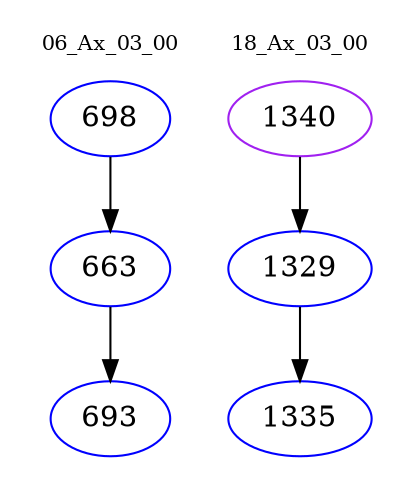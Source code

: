 digraph{
subgraph cluster_0 {
color = white
label = "06_Ax_03_00";
fontsize=10;
T0_698 [label="698", color="blue"]
T0_698 -> T0_663 [color="black"]
T0_663 [label="663", color="blue"]
T0_663 -> T0_693 [color="black"]
T0_693 [label="693", color="blue"]
}
subgraph cluster_1 {
color = white
label = "18_Ax_03_00";
fontsize=10;
T1_1340 [label="1340", color="purple"]
T1_1340 -> T1_1329 [color="black"]
T1_1329 [label="1329", color="blue"]
T1_1329 -> T1_1335 [color="black"]
T1_1335 [label="1335", color="blue"]
}
}

